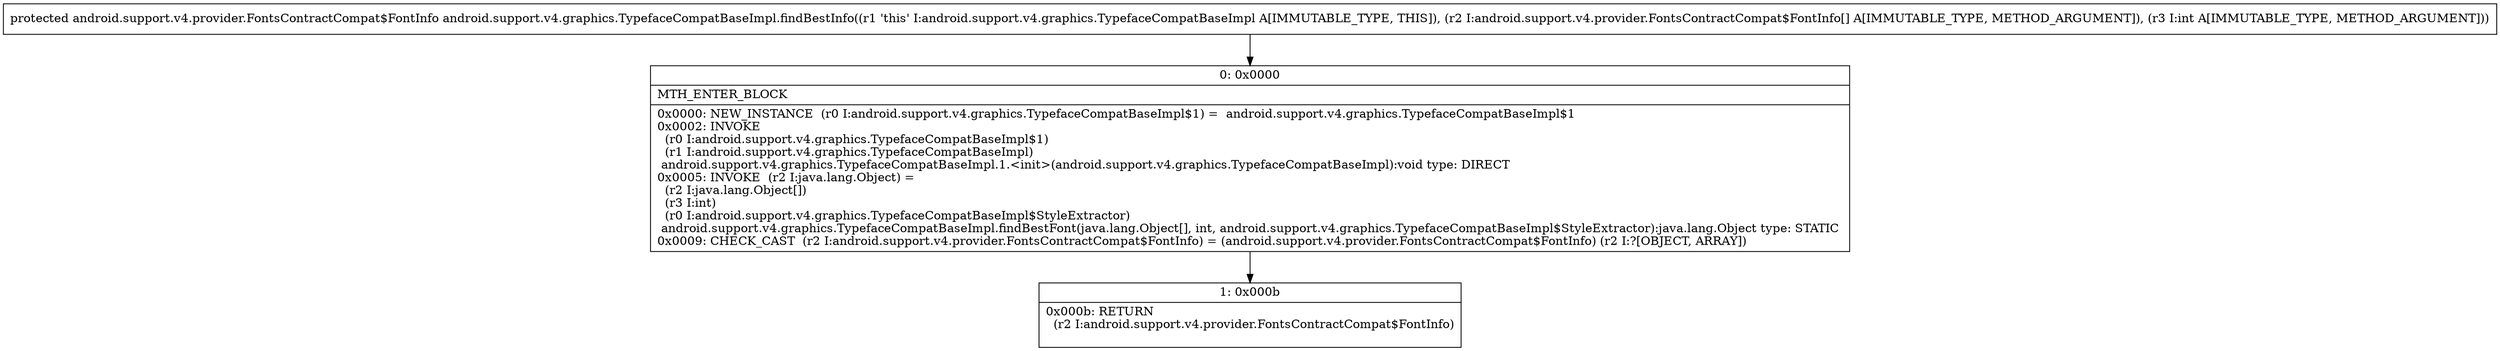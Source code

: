 digraph "CFG forandroid.support.v4.graphics.TypefaceCompatBaseImpl.findBestInfo([Landroid\/support\/v4\/provider\/FontsContractCompat$FontInfo;I)Landroid\/support\/v4\/provider\/FontsContractCompat$FontInfo;" {
Node_0 [shape=record,label="{0\:\ 0x0000|MTH_ENTER_BLOCK\l|0x0000: NEW_INSTANCE  (r0 I:android.support.v4.graphics.TypefaceCompatBaseImpl$1) =  android.support.v4.graphics.TypefaceCompatBaseImpl$1 \l0x0002: INVOKE  \l  (r0 I:android.support.v4.graphics.TypefaceCompatBaseImpl$1)\l  (r1 I:android.support.v4.graphics.TypefaceCompatBaseImpl)\l android.support.v4.graphics.TypefaceCompatBaseImpl.1.\<init\>(android.support.v4.graphics.TypefaceCompatBaseImpl):void type: DIRECT \l0x0005: INVOKE  (r2 I:java.lang.Object) = \l  (r2 I:java.lang.Object[])\l  (r3 I:int)\l  (r0 I:android.support.v4.graphics.TypefaceCompatBaseImpl$StyleExtractor)\l android.support.v4.graphics.TypefaceCompatBaseImpl.findBestFont(java.lang.Object[], int, android.support.v4.graphics.TypefaceCompatBaseImpl$StyleExtractor):java.lang.Object type: STATIC \l0x0009: CHECK_CAST  (r2 I:android.support.v4.provider.FontsContractCompat$FontInfo) = (android.support.v4.provider.FontsContractCompat$FontInfo) (r2 I:?[OBJECT, ARRAY]) \l}"];
Node_1 [shape=record,label="{1\:\ 0x000b|0x000b: RETURN  \l  (r2 I:android.support.v4.provider.FontsContractCompat$FontInfo)\l \l}"];
MethodNode[shape=record,label="{protected android.support.v4.provider.FontsContractCompat$FontInfo android.support.v4.graphics.TypefaceCompatBaseImpl.findBestInfo((r1 'this' I:android.support.v4.graphics.TypefaceCompatBaseImpl A[IMMUTABLE_TYPE, THIS]), (r2 I:android.support.v4.provider.FontsContractCompat$FontInfo[] A[IMMUTABLE_TYPE, METHOD_ARGUMENT]), (r3 I:int A[IMMUTABLE_TYPE, METHOD_ARGUMENT])) }"];
MethodNode -> Node_0;
Node_0 -> Node_1;
}

